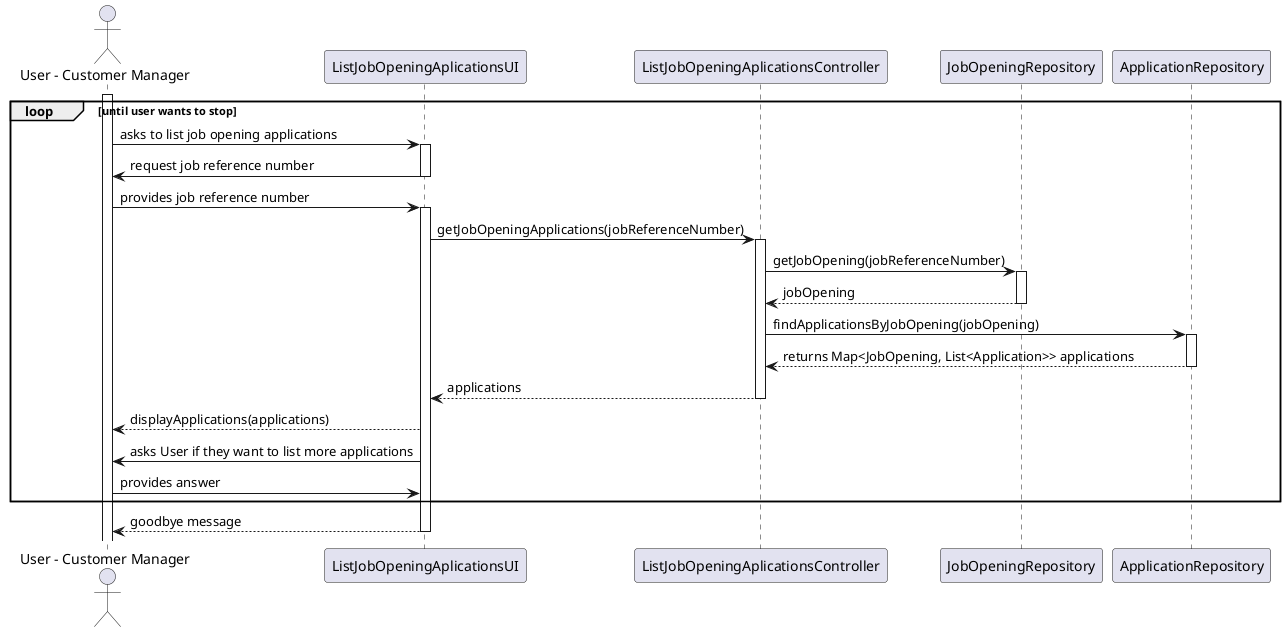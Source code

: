 @startuml

actor "User - Customer Manager" as User

participant "ListJobOpeningAplicationsUI" as UI
participant "ListJobOpeningAplicationsController" as Controller
participant "JobOpeningRepository" as Repository
participant "ApplicationRepository" as ApplicationRepository



loop until user wants to stop
activate User

User -> UI: asks to list job opening applications

activate UI

UI -> User: request job reference number

deactivate UI

User -> UI: provides job reference number

activate UI

UI -> Controller: getJobOpeningApplications(jobReferenceNumber)

activate Controller

Controller -> Repository: getJobOpening(jobReferenceNumber)
activate Repository

Repository --> Controller: jobOpening
deactivate Repository

Controller -> ApplicationRepository: findApplicationsByJobOpening(jobOpening)
activate ApplicationRepository

ApplicationRepository --> Controller:  returns Map<JobOpening, List<Application>> applications

deactivate ApplicationRepository
Controller --> UI: applications
deactivate Controller

UI --> User: displayApplications(applications)


UI -> User : asks User if they want to list more applications

User -> UI: provides answer

end loop

UI --> User: goodbye message

deactivate UI

@enduml